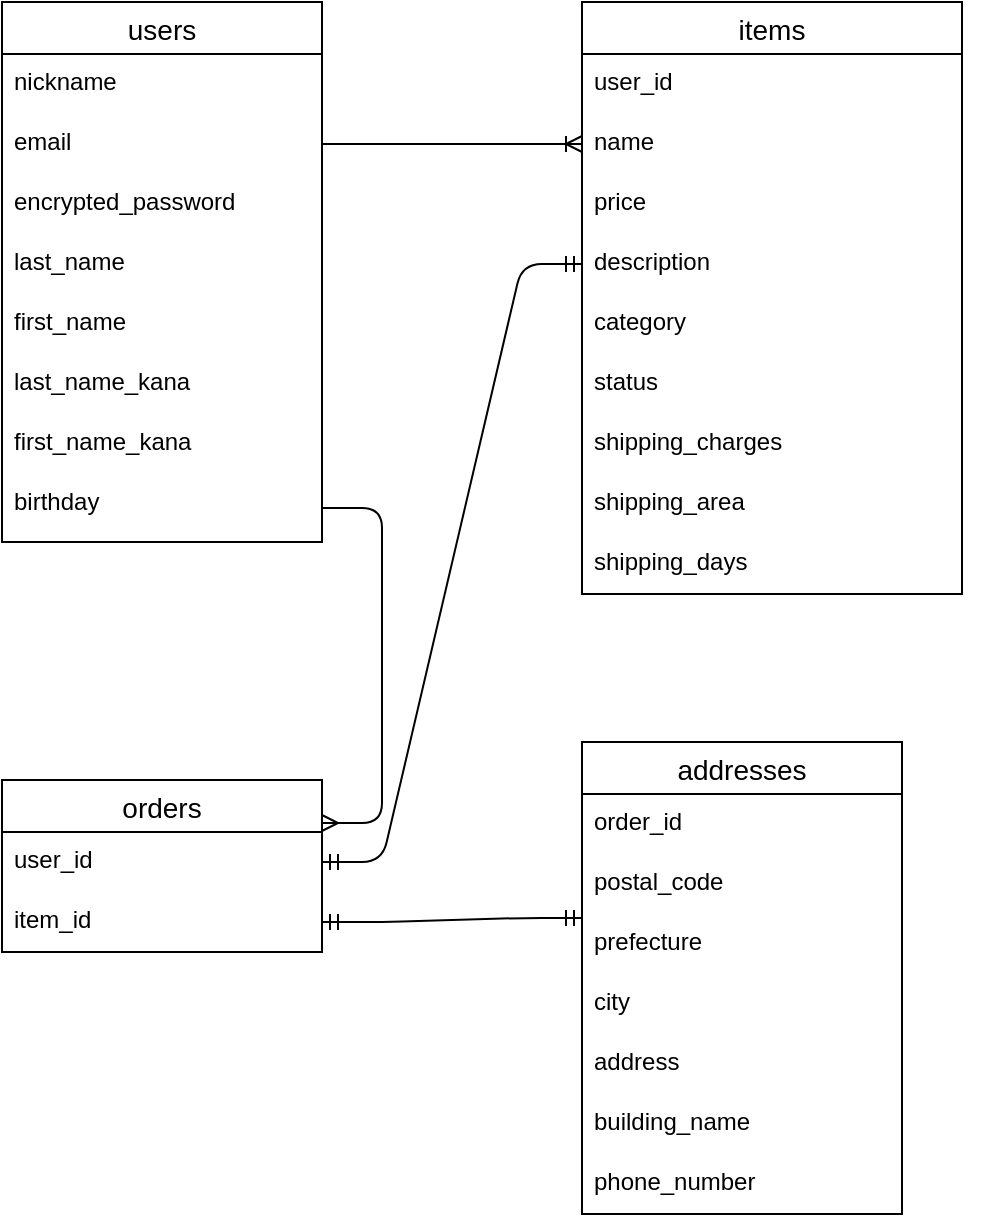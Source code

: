 <mxfile version="13.10.0" type="embed">
    <diagram id="f-R5dX9MIMFaeMRv-HGu" name="ページ1">
        <mxGraphModel dx="383" dy="576" grid="1" gridSize="10" guides="1" tooltips="1" connect="1" arrows="1" fold="1" page="1" pageScale="1" pageWidth="827" pageHeight="1169" math="0" shadow="0">
            <root>
                <mxCell id="0"/>
                <mxCell id="1" parent="0"/>
                <mxCell id="24" value="items" style="swimlane;fontStyle=0;childLayout=stackLayout;horizontal=1;startSize=26;horizontalStack=0;resizeParent=1;resizeParentMax=0;resizeLast=0;collapsible=1;marginBottom=0;align=center;fontSize=14;direction=east;" parent="1" vertex="1">
                    <mxGeometry x="520" y="110" width="190" height="296" as="geometry"/>
                </mxCell>
                <mxCell id="75" value="user_id" style="text;strokeColor=none;fillColor=none;spacingLeft=4;spacingRight=4;overflow=hidden;rotatable=0;points=[[0,0.5],[1,0.5]];portConstraint=eastwest;fontSize=12;" parent="24" vertex="1">
                    <mxGeometry y="26" width="190" height="30" as="geometry"/>
                </mxCell>
                <mxCell id="25" value="name" style="text;strokeColor=none;fillColor=none;spacingLeft=4;spacingRight=4;overflow=hidden;rotatable=0;points=[[0,0.5],[1,0.5]];portConstraint=eastwest;fontSize=12;" parent="24" vertex="1">
                    <mxGeometry y="56" width="190" height="30" as="geometry"/>
                </mxCell>
                <mxCell id="44" value="price" style="text;strokeColor=none;fillColor=none;spacingLeft=4;spacingRight=4;overflow=hidden;rotatable=0;points=[[0,0.5],[1,0.5]];portConstraint=eastwest;fontSize=12;" parent="24" vertex="1">
                    <mxGeometry y="86" width="190" height="30" as="geometry"/>
                </mxCell>
                <mxCell id="47" value="description&#10;&#10;" style="text;strokeColor=none;fillColor=none;spacingLeft=4;spacingRight=4;overflow=hidden;rotatable=0;points=[[0,0.5],[1,0.5]];portConstraint=eastwest;fontSize=12;" parent="24" vertex="1">
                    <mxGeometry y="116" width="190" height="30" as="geometry"/>
                </mxCell>
                <mxCell id="48" value="category" style="text;strokeColor=none;fillColor=none;spacingLeft=4;spacingRight=4;overflow=hidden;rotatable=0;points=[[0,0.5],[1,0.5]];portConstraint=eastwest;fontSize=12;" parent="24" vertex="1">
                    <mxGeometry y="146" width="190" height="30" as="geometry"/>
                </mxCell>
                <mxCell id="49" value="status" style="text;strokeColor=none;fillColor=none;spacingLeft=4;spacingRight=4;overflow=hidden;rotatable=0;points=[[0,0.5],[1,0.5]];portConstraint=eastwest;fontSize=12;" parent="24" vertex="1">
                    <mxGeometry y="176" width="190" height="30" as="geometry"/>
                </mxCell>
                <mxCell id="54" value="shipping_charges" style="text;strokeColor=none;fillColor=none;spacingLeft=4;spacingRight=4;overflow=hidden;rotatable=0;points=[[0,0.5],[1,0.5]];portConstraint=eastwest;fontSize=12;" parent="24" vertex="1">
                    <mxGeometry y="206" width="190" height="30" as="geometry"/>
                </mxCell>
                <mxCell id="55" value="shipping_area" style="text;strokeColor=none;fillColor=none;spacingLeft=4;spacingRight=4;overflow=hidden;rotatable=0;points=[[0,0.5],[1,0.5]];portConstraint=eastwest;fontSize=12;" parent="24" vertex="1">
                    <mxGeometry y="236" width="190" height="30" as="geometry"/>
                </mxCell>
                <mxCell id="56" value="shipping_days" style="text;strokeColor=none;fillColor=none;spacingLeft=4;spacingRight=4;overflow=hidden;rotatable=0;points=[[0,0.5],[1,0.5]];portConstraint=eastwest;fontSize=12;" parent="24" vertex="1">
                    <mxGeometry y="266" width="190" height="30" as="geometry"/>
                </mxCell>
                <mxCell id="46" style="edgeStyle=orthogonalEdgeStyle;rounded=0;orthogonalLoop=1;jettySize=auto;html=1;exitX=1;exitY=0.5;exitDx=0;exitDy=0;" parent="24" source="25" target="25" edge="1">
                    <mxGeometry relative="1" as="geometry"/>
                </mxCell>
                <mxCell id="28" value="users" style="swimlane;fontStyle=0;childLayout=stackLayout;horizontal=1;startSize=26;horizontalStack=0;resizeParent=1;resizeParentMax=0;resizeLast=0;collapsible=1;marginBottom=0;align=center;fontSize=14;" parent="1" vertex="1">
                    <mxGeometry x="230" y="110" width="160" height="270" as="geometry">
                        <mxRectangle x="170" y="240" width="50" height="26" as="alternateBounds"/>
                    </mxGeometry>
                </mxCell>
                <mxCell id="30" value="nickname&#10;" style="text;strokeColor=none;fillColor=none;spacingLeft=4;spacingRight=4;overflow=hidden;rotatable=0;points=[[0,0.5],[1,0.5]];portConstraint=eastwest;fontSize=12;" parent="28" vertex="1">
                    <mxGeometry y="26" width="160" height="30" as="geometry"/>
                </mxCell>
                <mxCell id="58" value="email" style="text;strokeColor=none;fillColor=none;spacingLeft=4;spacingRight=4;overflow=hidden;rotatable=0;points=[[0,0.5],[1,0.5]];portConstraint=eastwest;fontSize=12;" parent="28" vertex="1">
                    <mxGeometry y="56" width="160" height="30" as="geometry"/>
                </mxCell>
                <mxCell id="59" value="encrypted_password" style="text;strokeColor=none;fillColor=none;spacingLeft=4;spacingRight=4;overflow=hidden;rotatable=0;points=[[0,0.5],[1,0.5]];portConstraint=eastwest;fontSize=12;" parent="28" vertex="1">
                    <mxGeometry y="86" width="160" height="30" as="geometry"/>
                </mxCell>
                <mxCell id="60" value="last_name" style="text;strokeColor=none;fillColor=none;spacingLeft=4;spacingRight=4;overflow=hidden;rotatable=0;points=[[0,0.5],[1,0.5]];portConstraint=eastwest;fontSize=12;" parent="28" vertex="1">
                    <mxGeometry y="116" width="160" height="30" as="geometry"/>
                </mxCell>
                <mxCell id="61" value="first_name" style="text;strokeColor=none;fillColor=none;spacingLeft=4;spacingRight=4;overflow=hidden;rotatable=0;points=[[0,0.5],[1,0.5]];portConstraint=eastwest;fontSize=12;" parent="28" vertex="1">
                    <mxGeometry y="146" width="160" height="30" as="geometry"/>
                </mxCell>
                <mxCell id="62" value="last_name_kana" style="text;strokeColor=none;fillColor=none;spacingLeft=4;spacingRight=4;overflow=hidden;rotatable=0;points=[[0,0.5],[1,0.5]];portConstraint=eastwest;fontSize=12;" parent="28" vertex="1">
                    <mxGeometry y="176" width="160" height="30" as="geometry"/>
                </mxCell>
                <mxCell id="63" value="first_name_kana" style="text;strokeColor=none;fillColor=none;spacingLeft=4;spacingRight=4;overflow=hidden;rotatable=0;points=[[0,0.5],[1,0.5]];portConstraint=eastwest;fontSize=12;" parent="28" vertex="1">
                    <mxGeometry y="206" width="160" height="30" as="geometry"/>
                </mxCell>
                <mxCell id="64" value="birthday" style="text;strokeColor=none;fillColor=none;spacingLeft=4;spacingRight=4;overflow=hidden;rotatable=0;points=[[0,0.5],[1,0.5]];portConstraint=eastwest;fontSize=12;" parent="28" vertex="1">
                    <mxGeometry y="236" width="160" height="34" as="geometry"/>
                </mxCell>
                <mxCell id="32" value="orders" style="swimlane;fontStyle=0;childLayout=stackLayout;horizontal=1;startSize=26;horizontalStack=0;resizeParent=1;resizeParentMax=0;resizeLast=0;collapsible=1;marginBottom=0;align=center;fontSize=14;" parent="1" vertex="1">
                    <mxGeometry x="230" y="499" width="160" height="86" as="geometry">
                        <mxRectangle x="170" y="240" width="50" height="26" as="alternateBounds"/>
                    </mxGeometry>
                </mxCell>
                <mxCell id="77" value="user_id" style="text;strokeColor=none;fillColor=none;spacingLeft=4;spacingRight=4;overflow=hidden;rotatable=0;points=[[0,0.5],[1,0.5]];portConstraint=eastwest;fontSize=12;" parent="32" vertex="1">
                    <mxGeometry y="26" width="160" height="30" as="geometry"/>
                </mxCell>
                <mxCell id="34" value="item_id" style="text;strokeColor=none;fillColor=none;spacingLeft=4;spacingRight=4;overflow=hidden;rotatable=0;points=[[0,0.5],[1,0.5]];portConstraint=eastwest;fontSize=12;" parent="32" vertex="1">
                    <mxGeometry y="56" width="160" height="30" as="geometry"/>
                </mxCell>
                <mxCell id="36" value="addresses" style="swimlane;fontStyle=0;childLayout=stackLayout;horizontal=1;startSize=26;horizontalStack=0;resizeParent=1;resizeParentMax=0;resizeLast=0;collapsible=1;marginBottom=0;align=center;fontSize=14;" parent="1" vertex="1">
                    <mxGeometry x="520" y="480" width="160" height="236" as="geometry">
                        <mxRectangle x="170" y="240" width="50" height="26" as="alternateBounds"/>
                    </mxGeometry>
                </mxCell>
                <mxCell id="37" value="order_id" style="text;strokeColor=none;fillColor=none;spacingLeft=4;spacingRight=4;overflow=hidden;rotatable=0;points=[[0,0.5],[1,0.5]];portConstraint=eastwest;fontSize=12;" parent="36" vertex="1">
                    <mxGeometry y="26" width="160" height="30" as="geometry"/>
                </mxCell>
                <mxCell id="76" value="postal_code" style="text;strokeColor=none;fillColor=none;spacingLeft=4;spacingRight=4;overflow=hidden;rotatable=0;points=[[0,0.5],[1,0.5]];portConstraint=eastwest;fontSize=12;" parent="36" vertex="1">
                    <mxGeometry y="56" width="160" height="30" as="geometry"/>
                </mxCell>
                <mxCell id="38" value="prefecture" style="text;strokeColor=none;fillColor=none;spacingLeft=4;spacingRight=4;overflow=hidden;rotatable=0;points=[[0,0.5],[1,0.5]];portConstraint=eastwest;fontSize=12;" parent="36" vertex="1">
                    <mxGeometry y="86" width="160" height="30" as="geometry"/>
                </mxCell>
                <mxCell id="39" value="city" style="text;strokeColor=none;fillColor=none;spacingLeft=4;spacingRight=4;overflow=hidden;rotatable=0;points=[[0,0.5],[1,0.5]];portConstraint=eastwest;fontSize=12;" parent="36" vertex="1">
                    <mxGeometry y="116" width="160" height="30" as="geometry"/>
                </mxCell>
                <mxCell id="70" value="address" style="text;strokeColor=none;fillColor=none;spacingLeft=4;spacingRight=4;overflow=hidden;rotatable=0;points=[[0,0.5],[1,0.5]];portConstraint=eastwest;fontSize=12;" parent="36" vertex="1">
                    <mxGeometry y="146" width="160" height="30" as="geometry"/>
                </mxCell>
                <mxCell id="71" value="building_name" style="text;strokeColor=none;fillColor=none;spacingLeft=4;spacingRight=4;overflow=hidden;rotatable=0;points=[[0,0.5],[1,0.5]];portConstraint=eastwest;fontSize=12;" parent="36" vertex="1">
                    <mxGeometry y="176" width="160" height="30" as="geometry"/>
                </mxCell>
                <mxCell id="72" value="phone_number" style="text;strokeColor=none;fillColor=none;spacingLeft=4;spacingRight=4;overflow=hidden;rotatable=0;points=[[0,0.5],[1,0.5]];portConstraint=eastwest;fontSize=12;" parent="36" vertex="1">
                    <mxGeometry y="206" width="160" height="30" as="geometry"/>
                </mxCell>
                <mxCell id="84" value="" style="edgeStyle=entityRelationEdgeStyle;fontSize=12;html=1;endArrow=ERoneToMany;entryX=0;entryY=0.5;entryDx=0;entryDy=0;exitX=1;exitY=0.5;exitDx=0;exitDy=0;" parent="1" source="58" target="25" edge="1">
                    <mxGeometry width="100" height="100" relative="1" as="geometry">
                        <mxPoint x="390" y="300" as="sourcePoint"/>
                        <mxPoint x="490" y="200" as="targetPoint"/>
                    </mxGeometry>
                </mxCell>
                <mxCell id="86" value="" style="edgeStyle=entityRelationEdgeStyle;fontSize=12;html=1;endArrow=ERmany;entryX=1;entryY=0.25;entryDx=0;entryDy=0;exitX=1;exitY=0.5;exitDx=0;exitDy=0;" parent="1" source="64" target="32" edge="1">
                    <mxGeometry width="100" height="100" relative="1" as="geometry">
                        <mxPoint x="110" y="390" as="sourcePoint"/>
                        <mxPoint x="120" y="520" as="targetPoint"/>
                    </mxGeometry>
                </mxCell>
                <mxCell id="88" value="" style="edgeStyle=entityRelationEdgeStyle;fontSize=12;html=1;endArrow=ERmandOne;startArrow=ERmandOne;exitX=1;exitY=0.5;exitDx=0;exitDy=0;" parent="1" source="34" edge="1">
                    <mxGeometry width="100" height="100" relative="1" as="geometry">
                        <mxPoint x="390" y="551" as="sourcePoint"/>
                        <mxPoint x="520" y="568" as="targetPoint"/>
                    </mxGeometry>
                </mxCell>
                <mxCell id="89" value="" style="edgeStyle=entityRelationEdgeStyle;fontSize=12;html=1;endArrow=ERmandOne;startArrow=ERmandOne;entryX=0;entryY=0.5;entryDx=0;entryDy=0;exitX=1;exitY=0.5;exitDx=0;exitDy=0;" parent="1" source="77" target="47" edge="1">
                    <mxGeometry width="100" height="100" relative="1" as="geometry">
                        <mxPoint x="380" y="340" as="sourcePoint"/>
                        <mxPoint x="480" y="240" as="targetPoint"/>
                    </mxGeometry>
                </mxCell>
            </root>
        </mxGraphModel>
    </diagram>
</mxfile>